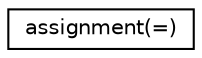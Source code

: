 digraph "Graphical Class Hierarchy"
{
 // INTERACTIVE_SVG=YES
 // LATEX_PDF_SIZE
  edge [fontname="Helvetica",fontsize="10",labelfontname="Helvetica",labelfontsize="10"];
  node [fontname="Helvetica",fontsize="10",shape=record];
  rankdir="LR";
  Node0 [label="assignment(=)",height=0.2,width=0.4,color="black", fillcolor="white", style="filled",URL="$interfacehoriz__interp__type__mod_1_1assignment_07_0a_08.html",tooltip=" "];
}
